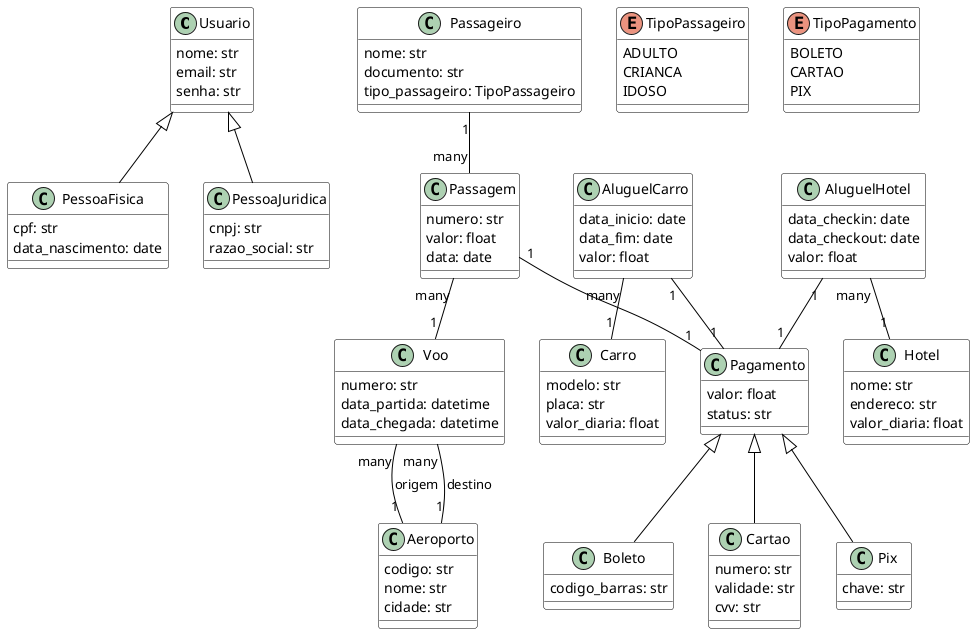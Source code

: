 @startuml Agencia

' Definição do estilo
skinparam class {
    BackgroundColor White
    ArrowColor Black
    BorderColor Black
}

' Classes principais
class Usuario {
    nome: str
    email: str
    senha: str
}

class PessoaFisica {
    cpf: str
    data_nascimento: date
}

class PessoaJuridica {
    cnpj: str
    razao_social: str
}

class Passageiro {
    nome: str
    documento: str
    tipo_passageiro: TipoPassageiro
}

class Passagem {
    numero: str
    valor: float
    data: date
}

class Voo {
    numero: str
    data_partida: datetime
    data_chegada: datetime
}

class Aeroporto {
    codigo: str
    nome: str
    cidade: str
}

class Pagamento {
    valor: float
    status: str
}

class AluguelCarro {
    data_inicio: date
    data_fim: date
    valor: float
}

class Carro {
    modelo: str
    placa: str
    valor_diaria: float
}

class AluguelHotel {
    data_checkin: date
    data_checkout: date
    valor: float
}

class Hotel {
    nome: str
    endereco: str
    valor_diaria: float
}

class Boleto {
    codigo_barras: str
}

class Cartao {
    numero: str
    validade: str
    cvv: str
}

class Pix {
    chave: str
}

' Enums
enum TipoPassageiro {
    ADULTO
    CRIANCA
    IDOSO
}

enum TipoPagamento {
    BOLETO
    CARTAO
    PIX
}

' Relacionamentos
Usuario <|-- PessoaFisica
Usuario <|-- PessoaJuridica

Passageiro "1" -- "many" Passagem
Passagem "many" -- "1" Voo
Voo "many" -- "1" Aeroporto : origem
Voo "many" -- "1" Aeroporto : destino

Pagamento <|-- Boleto
Pagamento <|-- Cartao
Pagamento <|-- Pix

Passagem "1" -- "1" Pagamento
AluguelCarro "1" -- "1" Pagamento
AluguelHotel "1" -- "1" Pagamento

AluguelCarro "many" -- "1" Carro
AluguelHotel "many" -- "1" Hotel

@enduml

